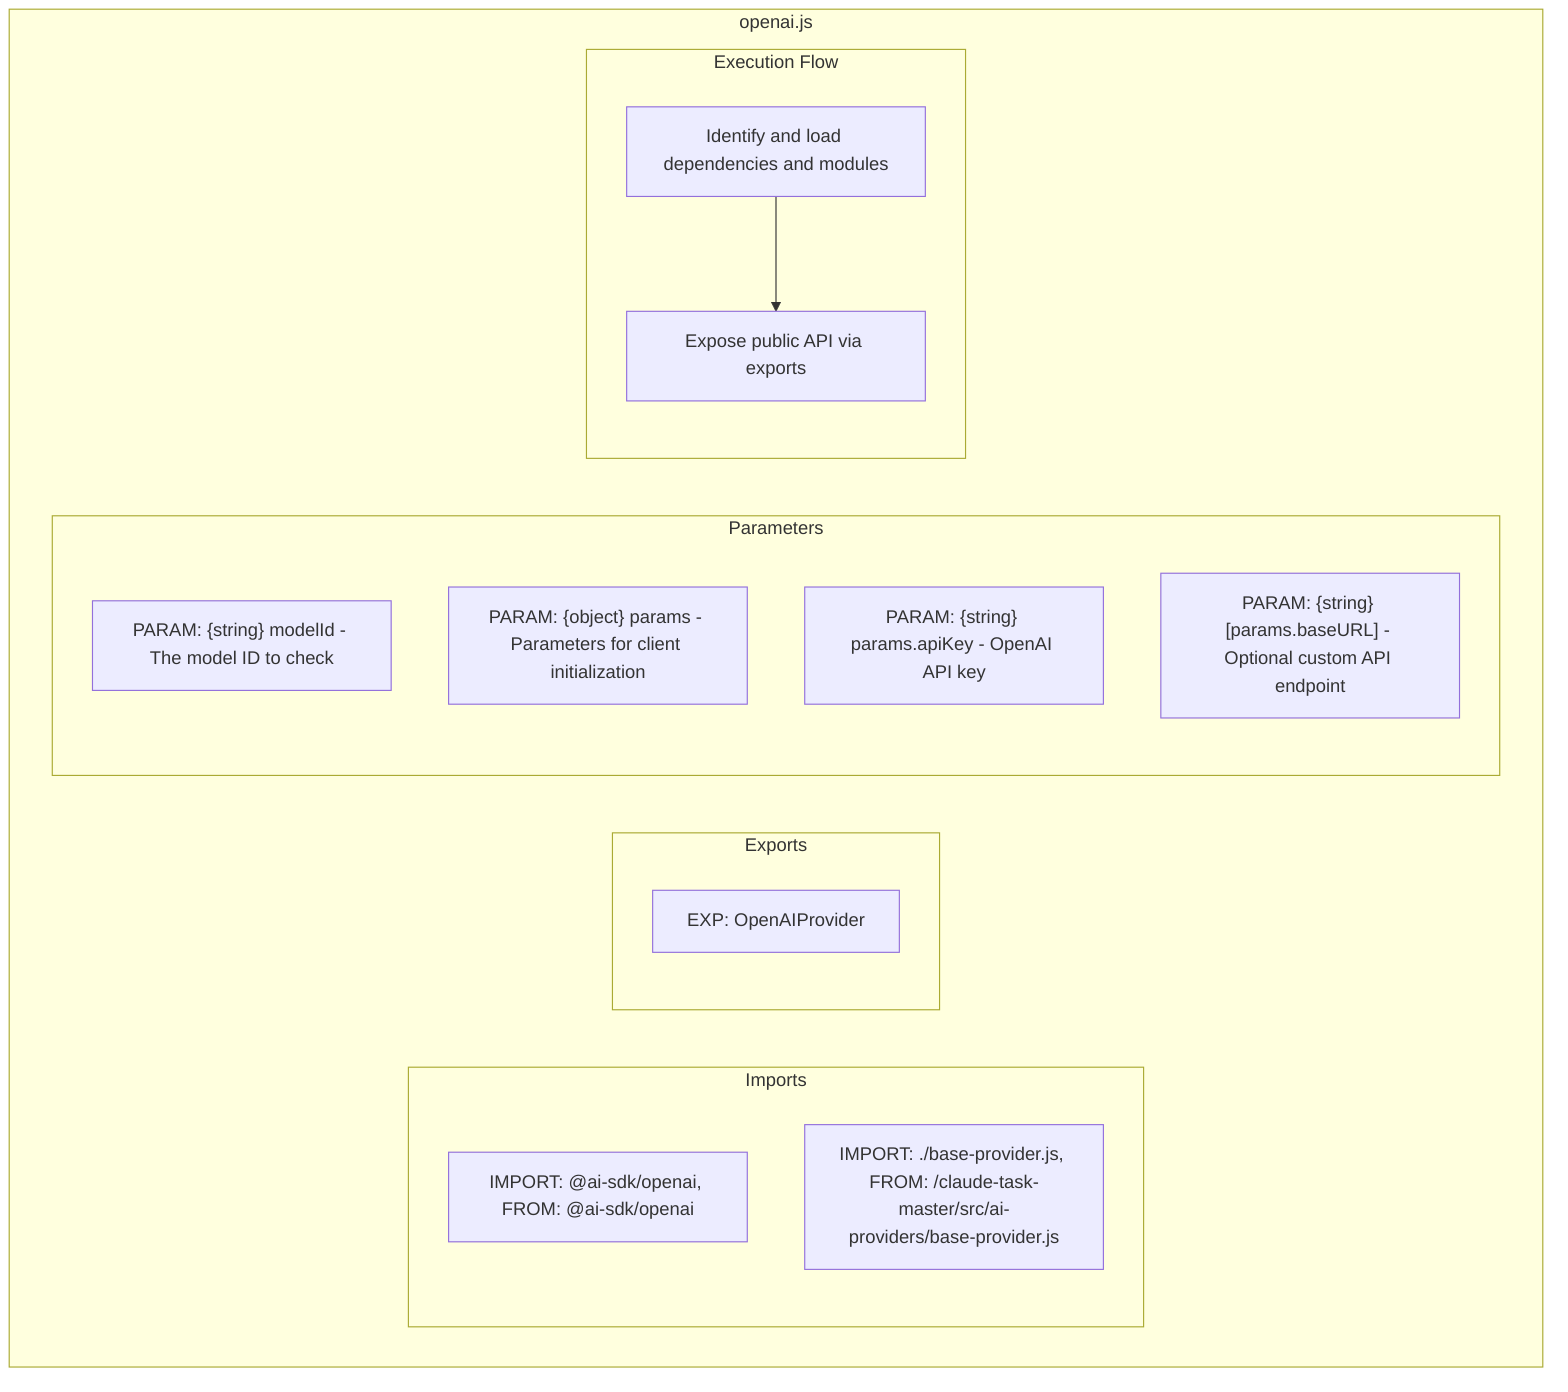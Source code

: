 flowchart TB
    subgraph Imports["Imports"]
        I1["IMPORT: @ai-sdk/openai, FROM: @ai-sdk/openai"]
        I2["IMPORT: ./base-provider.js, FROM: /claude-task-master/src/ai-providers/base-provider.js"]
    end
    subgraph Exports["Exports"]
        E1["EXP: OpenAIProvider"]
    end
    subgraph Parameters["Parameters"]
        P1["PARAM: {string} modelId - The model ID to check"]
        P2["PARAM: {object} params - Parameters for client initialization"]
        P3["PARAM: {string} params.apiKey - OpenAI API key"]
        P4["PARAM: {string} [params.baseURL] - Optional custom API endpoint"]
    end
    subgraph ExecutionFlow["Execution Flow"]
        FL1["Identify and load dependencies and modules"]
        FL2["Expose public API via exports"]
    end
    subgraph FileName["openai.js"]
        Imports
        Exports
        Parameters
        ExecutionFlow
    end
    FL1 --> FL2